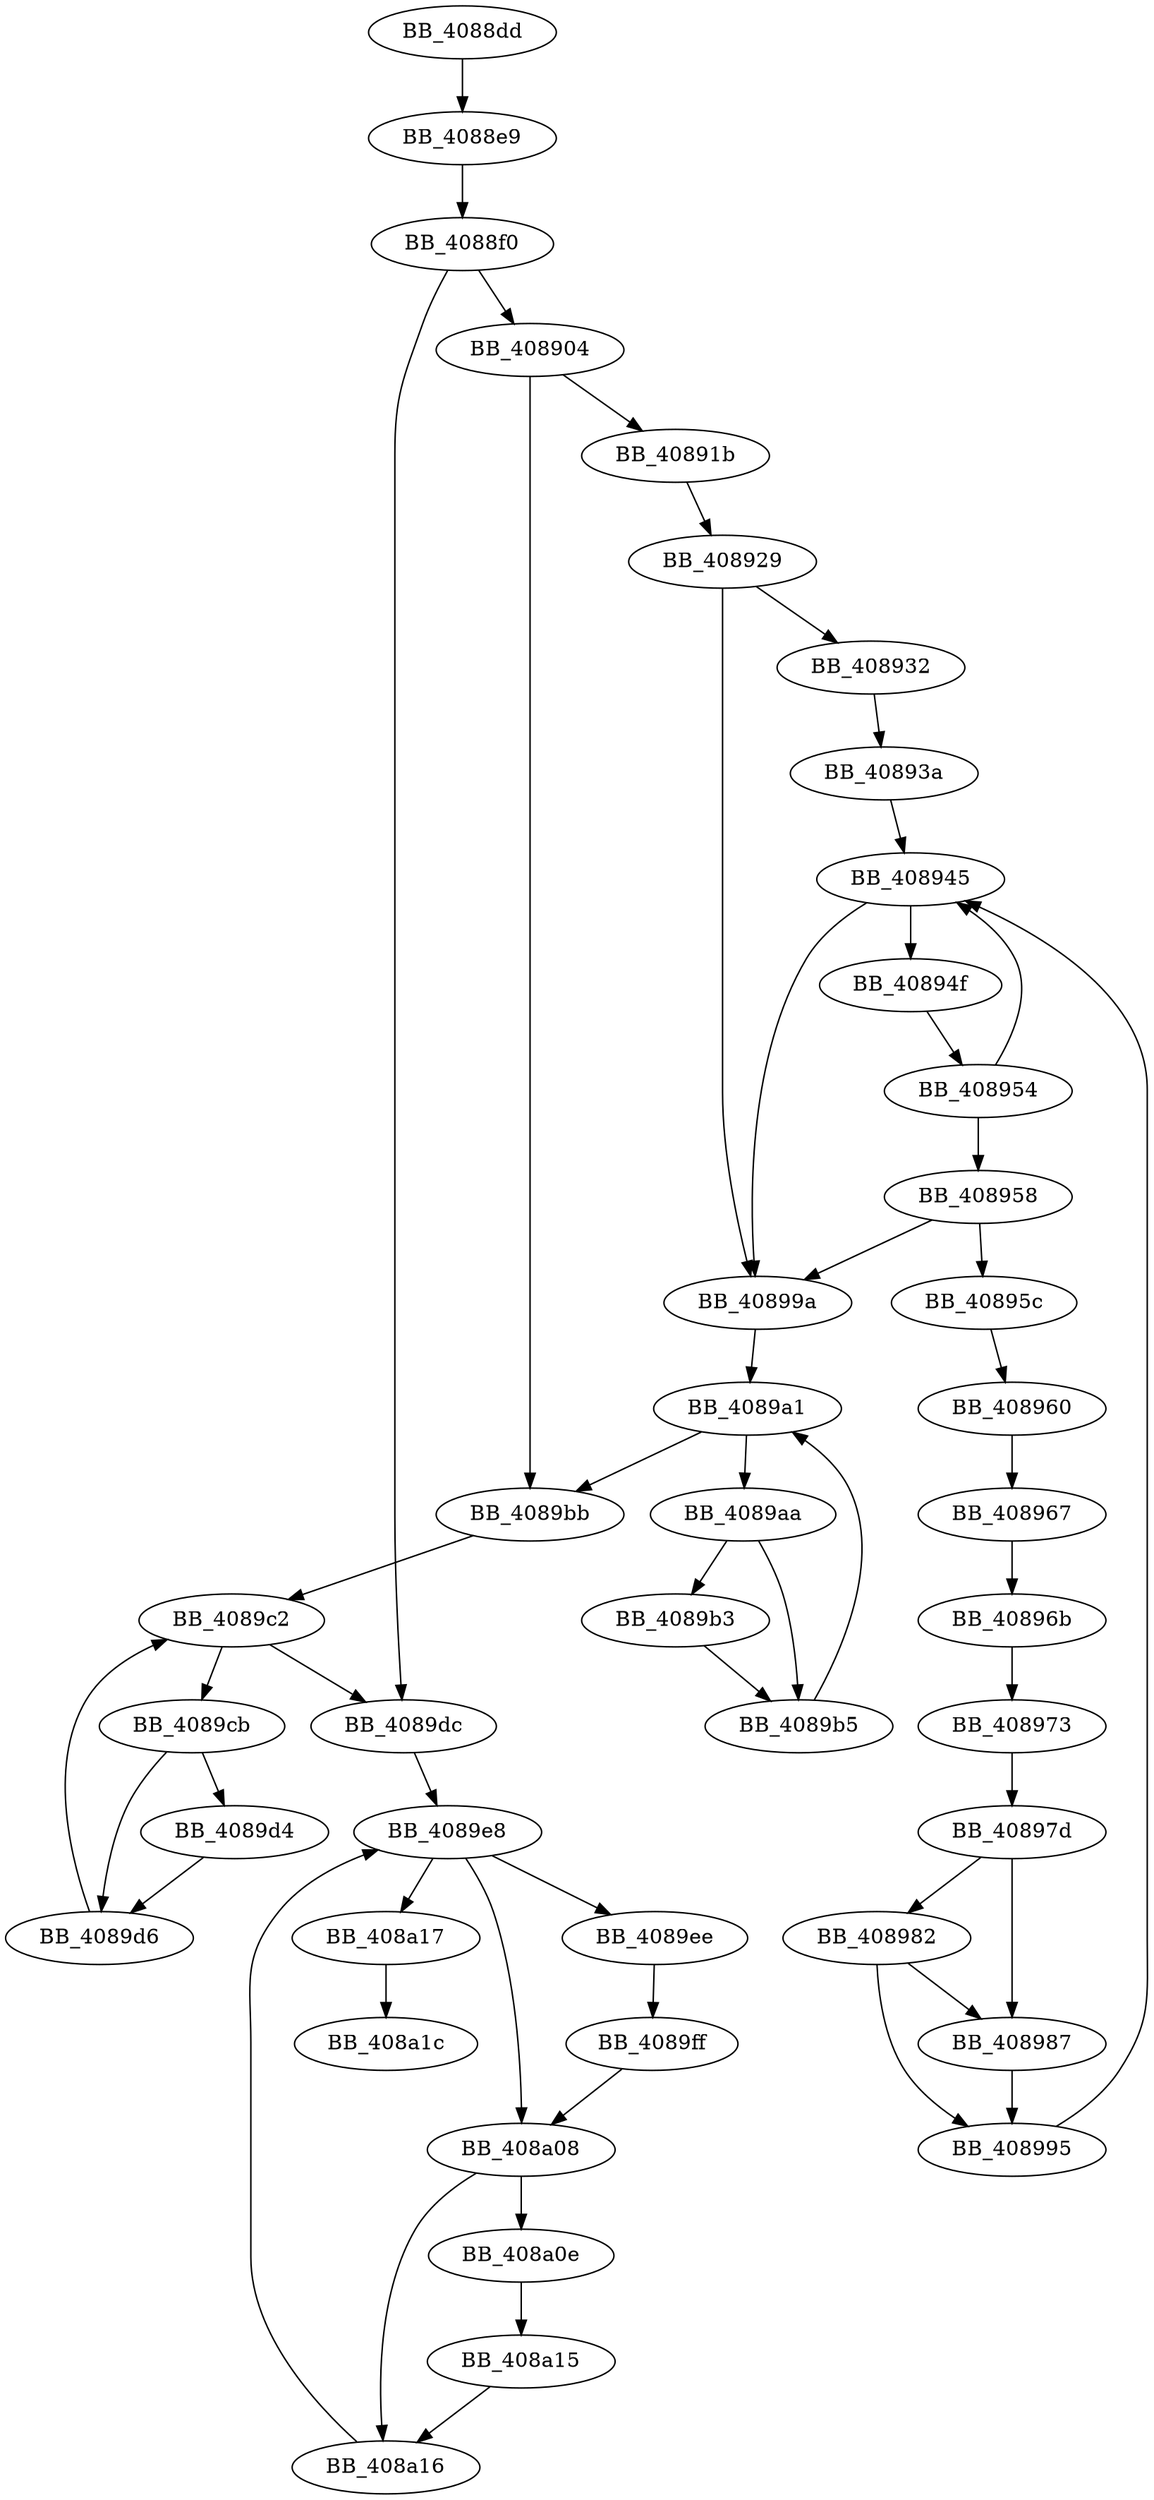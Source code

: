 DiGraph _doexit{
BB_4088dd->BB_4088e9
BB_4088e9->BB_4088f0
BB_4088f0->BB_408904
BB_4088f0->BB_4089dc
BB_408904->BB_40891b
BB_408904->BB_4089bb
BB_40891b->BB_408929
BB_408929->BB_408932
BB_408929->BB_40899a
BB_408932->BB_40893a
BB_40893a->BB_408945
BB_408945->BB_40894f
BB_408945->BB_40899a
BB_40894f->BB_408954
BB_408954->BB_408945
BB_408954->BB_408958
BB_408958->BB_40895c
BB_408958->BB_40899a
BB_40895c->BB_408960
BB_408960->BB_408967
BB_408967->BB_40896b
BB_40896b->BB_408973
BB_408973->BB_40897d
BB_40897d->BB_408982
BB_40897d->BB_408987
BB_408982->BB_408987
BB_408982->BB_408995
BB_408987->BB_408995
BB_408995->BB_408945
BB_40899a->BB_4089a1
BB_4089a1->BB_4089aa
BB_4089a1->BB_4089bb
BB_4089aa->BB_4089b3
BB_4089aa->BB_4089b5
BB_4089b3->BB_4089b5
BB_4089b5->BB_4089a1
BB_4089bb->BB_4089c2
BB_4089c2->BB_4089cb
BB_4089c2->BB_4089dc
BB_4089cb->BB_4089d4
BB_4089cb->BB_4089d6
BB_4089d4->BB_4089d6
BB_4089d6->BB_4089c2
BB_4089dc->BB_4089e8
BB_4089e8->BB_4089ee
BB_4089e8->BB_408a08
BB_4089e8->BB_408a17
BB_4089ee->BB_4089ff
BB_4089ff->BB_408a08
BB_408a08->BB_408a0e
BB_408a08->BB_408a16
BB_408a0e->BB_408a15
BB_408a15->BB_408a16
BB_408a16->BB_4089e8
BB_408a17->BB_408a1c
}
